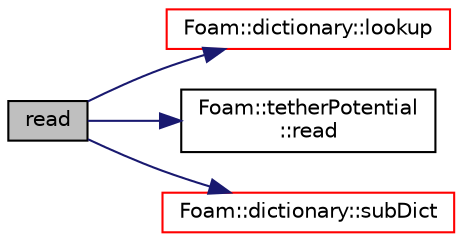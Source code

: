 digraph "read"
{
  bgcolor="transparent";
  edge [fontname="Helvetica",fontsize="10",labelfontname="Helvetica",labelfontsize="10"];
  node [fontname="Helvetica",fontsize="10",shape=record];
  rankdir="LR";
  Node1 [label="read",height=0.2,width=0.4,color="black", fillcolor="grey75", style="filled", fontcolor="black"];
  Node1 -> Node2 [color="midnightblue",fontsize="10",style="solid",fontname="Helvetica"];
  Node2 [label="Foam::dictionary::lookup",height=0.2,width=0.4,color="red",URL="$a00524.html#a8baab402d653d6e789f67c57e23a5b59",tooltip="Find and return an entry data stream. "];
  Node1 -> Node3 [color="midnightblue",fontsize="10",style="solid",fontname="Helvetica"];
  Node3 [label="Foam::tetherPotential\l::read",height=0.2,width=0.4,color="black",URL="$a02579.html#a5d01a9c9662482a98c9755ea227268df",tooltip="Read tetherPotential dictionary. "];
  Node1 -> Node4 [color="midnightblue",fontsize="10",style="solid",fontname="Helvetica"];
  Node4 [label="Foam::dictionary::subDict",height=0.2,width=0.4,color="red",URL="$a00524.html#a42a549aa3e2c88399585b6462f6dbeb3",tooltip="Find and return a sub-dictionary. "];
}
